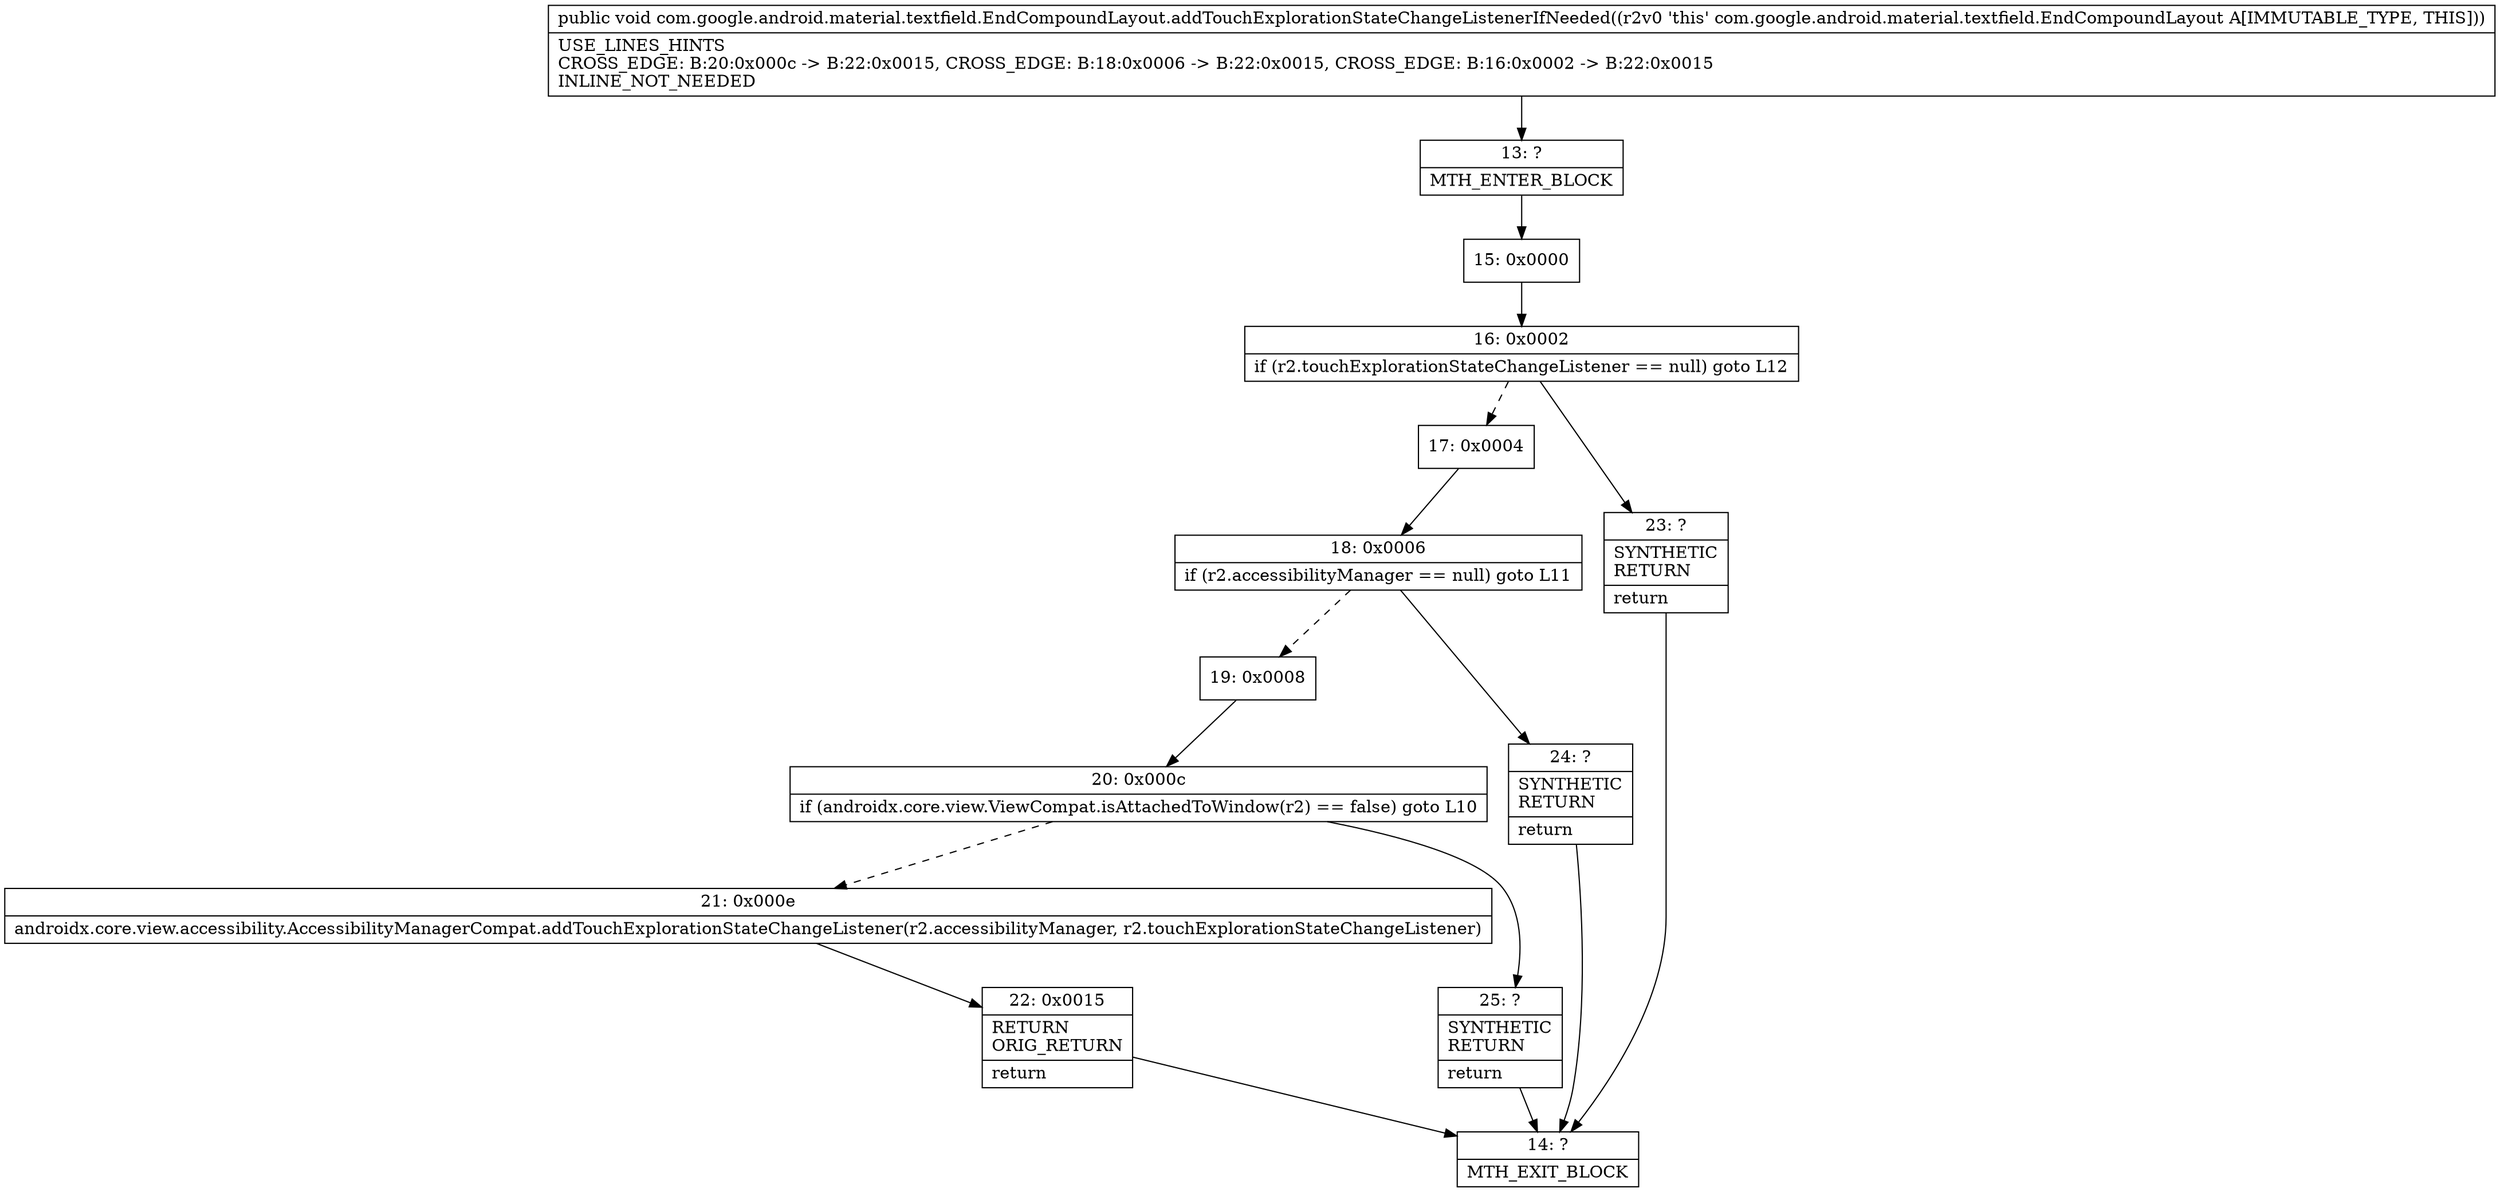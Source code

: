 digraph "CFG forcom.google.android.material.textfield.EndCompoundLayout.addTouchExplorationStateChangeListenerIfNeeded()V" {
Node_13 [shape=record,label="{13\:\ ?|MTH_ENTER_BLOCK\l}"];
Node_15 [shape=record,label="{15\:\ 0x0000}"];
Node_16 [shape=record,label="{16\:\ 0x0002|if (r2.touchExplorationStateChangeListener == null) goto L12\l}"];
Node_17 [shape=record,label="{17\:\ 0x0004}"];
Node_18 [shape=record,label="{18\:\ 0x0006|if (r2.accessibilityManager == null) goto L11\l}"];
Node_19 [shape=record,label="{19\:\ 0x0008}"];
Node_20 [shape=record,label="{20\:\ 0x000c|if (androidx.core.view.ViewCompat.isAttachedToWindow(r2) == false) goto L10\l}"];
Node_21 [shape=record,label="{21\:\ 0x000e|androidx.core.view.accessibility.AccessibilityManagerCompat.addTouchExplorationStateChangeListener(r2.accessibilityManager, r2.touchExplorationStateChangeListener)\l}"];
Node_22 [shape=record,label="{22\:\ 0x0015|RETURN\lORIG_RETURN\l|return\l}"];
Node_14 [shape=record,label="{14\:\ ?|MTH_EXIT_BLOCK\l}"];
Node_25 [shape=record,label="{25\:\ ?|SYNTHETIC\lRETURN\l|return\l}"];
Node_24 [shape=record,label="{24\:\ ?|SYNTHETIC\lRETURN\l|return\l}"];
Node_23 [shape=record,label="{23\:\ ?|SYNTHETIC\lRETURN\l|return\l}"];
MethodNode[shape=record,label="{public void com.google.android.material.textfield.EndCompoundLayout.addTouchExplorationStateChangeListenerIfNeeded((r2v0 'this' com.google.android.material.textfield.EndCompoundLayout A[IMMUTABLE_TYPE, THIS]))  | USE_LINES_HINTS\lCROSS_EDGE: B:20:0x000c \-\> B:22:0x0015, CROSS_EDGE: B:18:0x0006 \-\> B:22:0x0015, CROSS_EDGE: B:16:0x0002 \-\> B:22:0x0015\lINLINE_NOT_NEEDED\l}"];
MethodNode -> Node_13;Node_13 -> Node_15;
Node_15 -> Node_16;
Node_16 -> Node_17[style=dashed];
Node_16 -> Node_23;
Node_17 -> Node_18;
Node_18 -> Node_19[style=dashed];
Node_18 -> Node_24;
Node_19 -> Node_20;
Node_20 -> Node_21[style=dashed];
Node_20 -> Node_25;
Node_21 -> Node_22;
Node_22 -> Node_14;
Node_25 -> Node_14;
Node_24 -> Node_14;
Node_23 -> Node_14;
}

